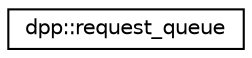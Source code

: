 digraph "Graphical Class Hierarchy"
{
 // INTERACTIVE_SVG=YES
  edge [fontname="Helvetica",fontsize="10",labelfontname="Helvetica",labelfontsize="10"];
  node [fontname="Helvetica",fontsize="10",shape=record];
  rankdir="LR";
  Node1 [label="dpp::request_queue",height=0.2,width=0.4,color="black", fillcolor="white", style="filled",URL="$classdpp_1_1request__queue.html",tooltip="The request_queue class manages rate limits and marshalls HTTP requests that have been built as http_..."];
}

